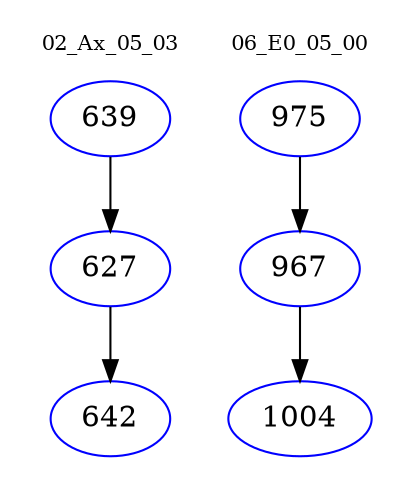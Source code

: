 digraph{
subgraph cluster_0 {
color = white
label = "02_Ax_05_03";
fontsize=10;
T0_639 [label="639", color="blue"]
T0_639 -> T0_627 [color="black"]
T0_627 [label="627", color="blue"]
T0_627 -> T0_642 [color="black"]
T0_642 [label="642", color="blue"]
}
subgraph cluster_1 {
color = white
label = "06_E0_05_00";
fontsize=10;
T1_975 [label="975", color="blue"]
T1_975 -> T1_967 [color="black"]
T1_967 [label="967", color="blue"]
T1_967 -> T1_1004 [color="black"]
T1_1004 [label="1004", color="blue"]
}
}
